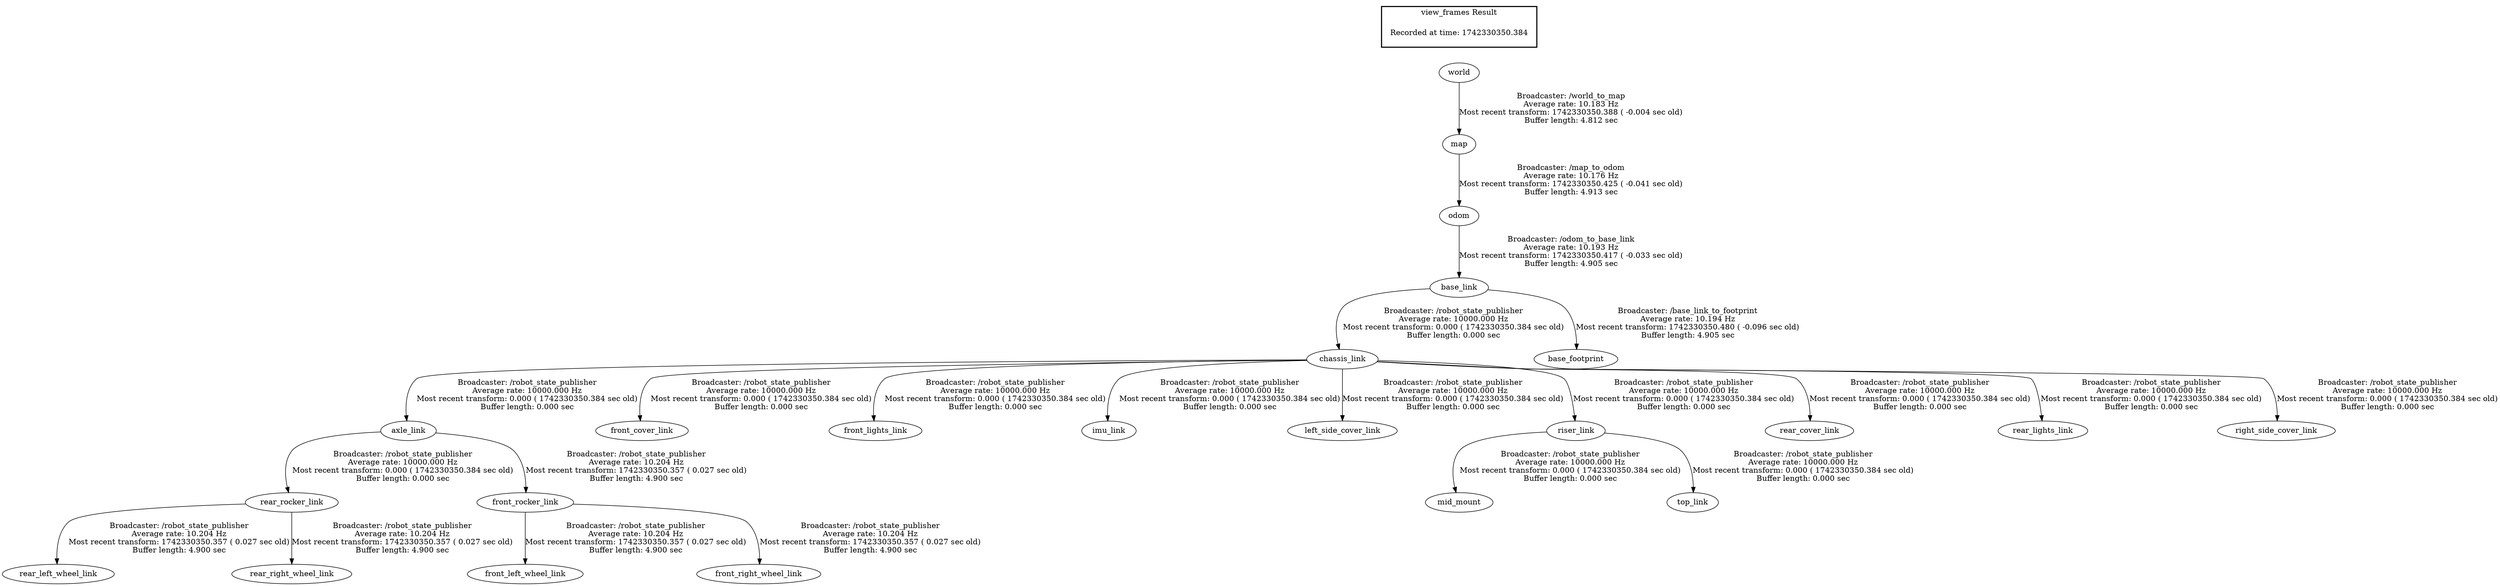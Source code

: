 digraph G {
"chassis_link" -> "axle_link"[label="Broadcaster: /robot_state_publisher\nAverage rate: 10000.000 Hz\nMost recent transform: 0.000 ( 1742330350.384 sec old)\nBuffer length: 0.000 sec\n"];
"base_link" -> "chassis_link"[label="Broadcaster: /robot_state_publisher\nAverage rate: 10000.000 Hz\nMost recent transform: 0.000 ( 1742330350.384 sec old)\nBuffer length: 0.000 sec\n"];
"odom" -> "base_link"[label="Broadcaster: /odom_to_base_link\nAverage rate: 10.193 Hz\nMost recent transform: 1742330350.417 ( -0.033 sec old)\nBuffer length: 4.905 sec\n"];
"chassis_link" -> "front_cover_link"[label="Broadcaster: /robot_state_publisher\nAverage rate: 10000.000 Hz\nMost recent transform: 0.000 ( 1742330350.384 sec old)\nBuffer length: 0.000 sec\n"];
"chassis_link" -> "front_lights_link"[label="Broadcaster: /robot_state_publisher\nAverage rate: 10000.000 Hz\nMost recent transform: 0.000 ( 1742330350.384 sec old)\nBuffer length: 0.000 sec\n"];
"chassis_link" -> "imu_link"[label="Broadcaster: /robot_state_publisher\nAverage rate: 10000.000 Hz\nMost recent transform: 0.000 ( 1742330350.384 sec old)\nBuffer length: 0.000 sec\n"];
"chassis_link" -> "left_side_cover_link"[label="Broadcaster: /robot_state_publisher\nAverage rate: 10000.000 Hz\nMost recent transform: 0.000 ( 1742330350.384 sec old)\nBuffer length: 0.000 sec\n"];
"riser_link" -> "mid_mount"[label="Broadcaster: /robot_state_publisher\nAverage rate: 10000.000 Hz\nMost recent transform: 0.000 ( 1742330350.384 sec old)\nBuffer length: 0.000 sec\n"];
"chassis_link" -> "riser_link"[label="Broadcaster: /robot_state_publisher\nAverage rate: 10000.000 Hz\nMost recent transform: 0.000 ( 1742330350.384 sec old)\nBuffer length: 0.000 sec\n"];
"chassis_link" -> "rear_cover_link"[label="Broadcaster: /robot_state_publisher\nAverage rate: 10000.000 Hz\nMost recent transform: 0.000 ( 1742330350.384 sec old)\nBuffer length: 0.000 sec\n"];
"chassis_link" -> "rear_lights_link"[label="Broadcaster: /robot_state_publisher\nAverage rate: 10000.000 Hz\nMost recent transform: 0.000 ( 1742330350.384 sec old)\nBuffer length: 0.000 sec\n"];
"axle_link" -> "rear_rocker_link"[label="Broadcaster: /robot_state_publisher\nAverage rate: 10000.000 Hz\nMost recent transform: 0.000 ( 1742330350.384 sec old)\nBuffer length: 0.000 sec\n"];
"chassis_link" -> "right_side_cover_link"[label="Broadcaster: /robot_state_publisher\nAverage rate: 10000.000 Hz\nMost recent transform: 0.000 ( 1742330350.384 sec old)\nBuffer length: 0.000 sec\n"];
"riser_link" -> "top_link"[label="Broadcaster: /robot_state_publisher\nAverage rate: 10000.000 Hz\nMost recent transform: 0.000 ( 1742330350.384 sec old)\nBuffer length: 0.000 sec\n"];
"map" -> "odom"[label="Broadcaster: /map_to_odom\nAverage rate: 10.176 Hz\nMost recent transform: 1742330350.425 ( -0.041 sec old)\nBuffer length: 4.913 sec\n"];
"world" -> "map"[label="Broadcaster: /world_to_map\nAverage rate: 10.183 Hz\nMost recent transform: 1742330350.388 ( -0.004 sec old)\nBuffer length: 4.812 sec\n"];
"front_rocker_link" -> "front_left_wheel_link"[label="Broadcaster: /robot_state_publisher\nAverage rate: 10.204 Hz\nMost recent transform: 1742330350.357 ( 0.027 sec old)\nBuffer length: 4.900 sec\n"];
"axle_link" -> "front_rocker_link"[label="Broadcaster: /robot_state_publisher\nAverage rate: 10.204 Hz\nMost recent transform: 1742330350.357 ( 0.027 sec old)\nBuffer length: 4.900 sec\n"];
"front_rocker_link" -> "front_right_wheel_link"[label="Broadcaster: /robot_state_publisher\nAverage rate: 10.204 Hz\nMost recent transform: 1742330350.357 ( 0.027 sec old)\nBuffer length: 4.900 sec\n"];
"rear_rocker_link" -> "rear_left_wheel_link"[label="Broadcaster: /robot_state_publisher\nAverage rate: 10.204 Hz\nMost recent transform: 1742330350.357 ( 0.027 sec old)\nBuffer length: 4.900 sec\n"];
"rear_rocker_link" -> "rear_right_wheel_link"[label="Broadcaster: /robot_state_publisher\nAverage rate: 10.204 Hz\nMost recent transform: 1742330350.357 ( 0.027 sec old)\nBuffer length: 4.900 sec\n"];
"base_link" -> "base_footprint"[label="Broadcaster: /base_link_to_footprint\nAverage rate: 10.194 Hz\nMost recent transform: 1742330350.480 ( -0.096 sec old)\nBuffer length: 4.905 sec\n"];
edge [style=invis];
 subgraph cluster_legend { style=bold; color=black; label ="view_frames Result";
"Recorded at time: 1742330350.384"[ shape=plaintext ] ;
 }->"world";
}